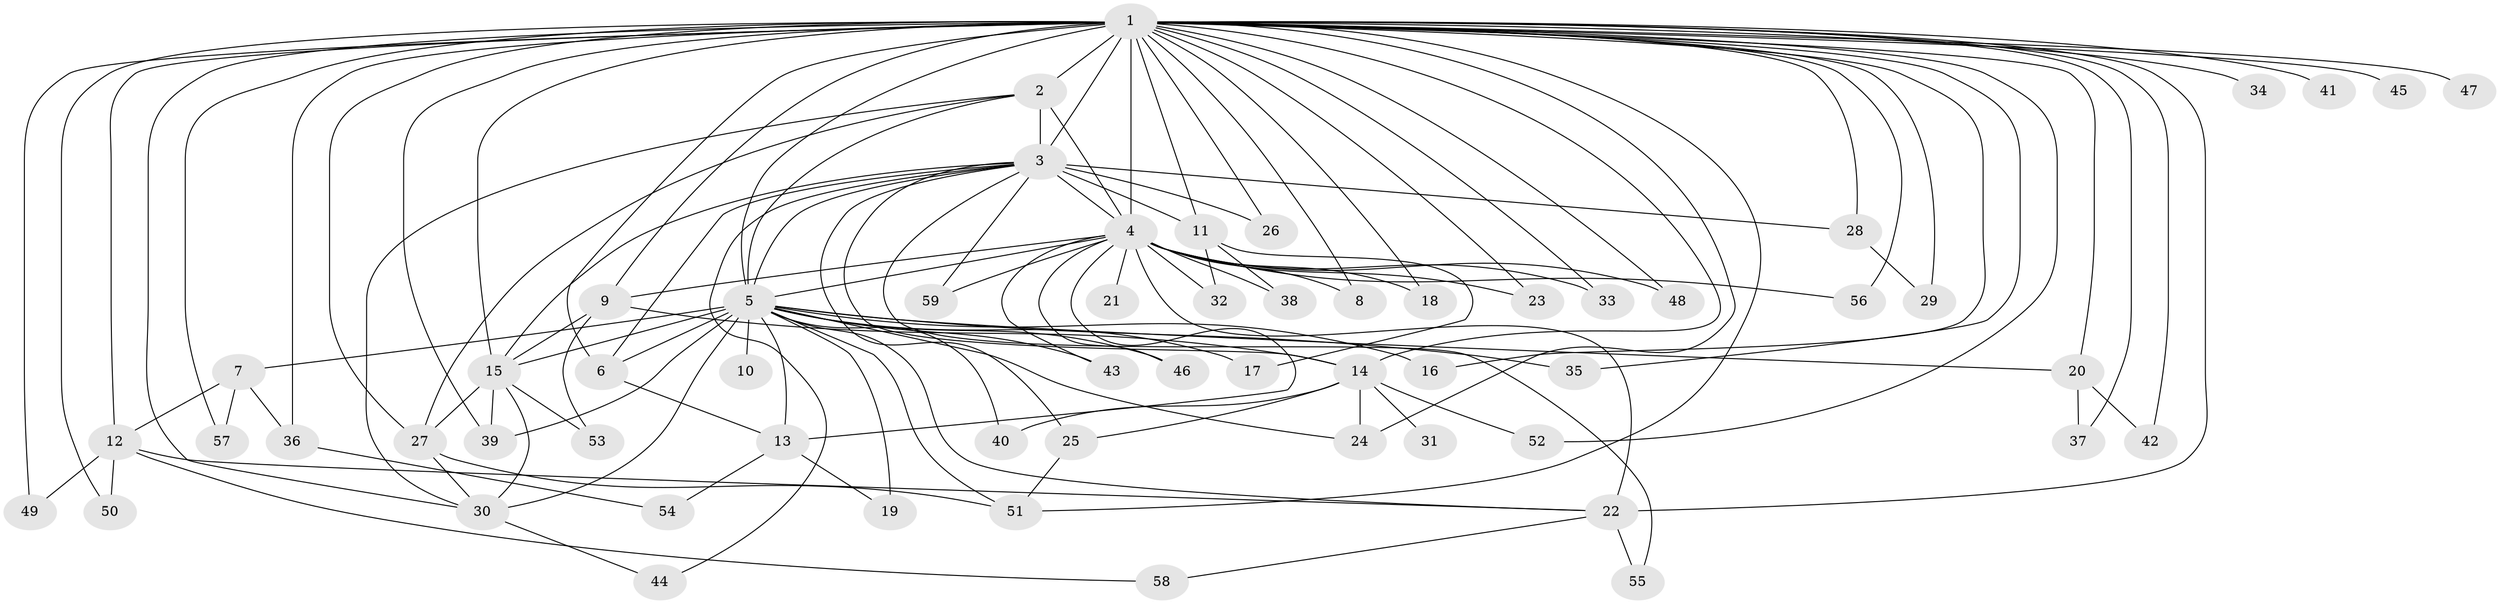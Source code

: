 // original degree distribution, {11: 0.00847457627118644, 15: 0.00847457627118644, 31: 0.00847457627118644, 22: 0.00847457627118644, 29: 0.00847457627118644, 21: 0.00847457627118644, 20: 0.00847457627118644, 30: 0.00847457627118644, 13: 0.00847457627118644, 23: 0.00847457627118644, 4: 0.0847457627118644, 5: 0.06779661016949153, 3: 0.16101694915254236, 2: 0.559322033898305, 6: 0.025423728813559324, 12: 0.00847457627118644, 8: 0.00847457627118644}
// Generated by graph-tools (version 1.1) at 2025/49/03/04/25 22:49:20]
// undirected, 59 vertices, 125 edges
graph export_dot {
  node [color=gray90,style=filled];
  1;
  2;
  3;
  4;
  5;
  6;
  7;
  8;
  9;
  10;
  11;
  12;
  13;
  14;
  15;
  16;
  17;
  18;
  19;
  20;
  21;
  22;
  23;
  24;
  25;
  26;
  27;
  28;
  29;
  30;
  31;
  32;
  33;
  34;
  35;
  36;
  37;
  38;
  39;
  40;
  41;
  42;
  43;
  44;
  45;
  46;
  47;
  48;
  49;
  50;
  51;
  52;
  53;
  54;
  55;
  56;
  57;
  58;
  59;
  1 -- 2 [weight=7.0];
  1 -- 3 [weight=11.0];
  1 -- 4 [weight=6.0];
  1 -- 5 [weight=7.0];
  1 -- 6 [weight=1.0];
  1 -- 8 [weight=1.0];
  1 -- 9 [weight=2.0];
  1 -- 11 [weight=1.0];
  1 -- 12 [weight=1.0];
  1 -- 14 [weight=2.0];
  1 -- 15 [weight=3.0];
  1 -- 16 [weight=1.0];
  1 -- 18 [weight=1.0];
  1 -- 20 [weight=2.0];
  1 -- 22 [weight=1.0];
  1 -- 23 [weight=1.0];
  1 -- 24 [weight=2.0];
  1 -- 26 [weight=3.0];
  1 -- 27 [weight=1.0];
  1 -- 28 [weight=3.0];
  1 -- 29 [weight=1.0];
  1 -- 30 [weight=1.0];
  1 -- 33 [weight=2.0];
  1 -- 34 [weight=3.0];
  1 -- 35 [weight=1.0];
  1 -- 36 [weight=2.0];
  1 -- 37 [weight=1.0];
  1 -- 39 [weight=1.0];
  1 -- 41 [weight=3.0];
  1 -- 42 [weight=1.0];
  1 -- 45 [weight=1.0];
  1 -- 47 [weight=1.0];
  1 -- 48 [weight=1.0];
  1 -- 49 [weight=1.0];
  1 -- 50 [weight=1.0];
  1 -- 51 [weight=1.0];
  1 -- 52 [weight=1.0];
  1 -- 56 [weight=1.0];
  1 -- 57 [weight=1.0];
  2 -- 3 [weight=2.0];
  2 -- 4 [weight=1.0];
  2 -- 5 [weight=1.0];
  2 -- 27 [weight=4.0];
  2 -- 30 [weight=1.0];
  3 -- 4 [weight=2.0];
  3 -- 5 [weight=3.0];
  3 -- 6 [weight=1.0];
  3 -- 11 [weight=2.0];
  3 -- 14 [weight=2.0];
  3 -- 15 [weight=1.0];
  3 -- 25 [weight=1.0];
  3 -- 26 [weight=1.0];
  3 -- 28 [weight=1.0];
  3 -- 44 [weight=1.0];
  3 -- 55 [weight=1.0];
  3 -- 59 [weight=1.0];
  4 -- 5 [weight=2.0];
  4 -- 8 [weight=2.0];
  4 -- 9 [weight=1.0];
  4 -- 13 [weight=1.0];
  4 -- 18 [weight=1.0];
  4 -- 21 [weight=1.0];
  4 -- 22 [weight=2.0];
  4 -- 23 [weight=1.0];
  4 -- 32 [weight=1.0];
  4 -- 33 [weight=1.0];
  4 -- 38 [weight=1.0];
  4 -- 43 [weight=1.0];
  4 -- 46 [weight=1.0];
  4 -- 48 [weight=1.0];
  4 -- 56 [weight=1.0];
  4 -- 59 [weight=1.0];
  5 -- 6 [weight=1.0];
  5 -- 7 [weight=1.0];
  5 -- 10 [weight=1.0];
  5 -- 13 [weight=2.0];
  5 -- 15 [weight=1.0];
  5 -- 16 [weight=1.0];
  5 -- 17 [weight=1.0];
  5 -- 19 [weight=1.0];
  5 -- 20 [weight=1.0];
  5 -- 22 [weight=1.0];
  5 -- 24 [weight=1.0];
  5 -- 30 [weight=1.0];
  5 -- 35 [weight=1.0];
  5 -- 39 [weight=1.0];
  5 -- 40 [weight=1.0];
  5 -- 43 [weight=1.0];
  5 -- 46 [weight=1.0];
  5 -- 51 [weight=1.0];
  6 -- 13 [weight=1.0];
  7 -- 12 [weight=1.0];
  7 -- 36 [weight=1.0];
  7 -- 57 [weight=1.0];
  9 -- 14 [weight=1.0];
  9 -- 15 [weight=1.0];
  9 -- 53 [weight=1.0];
  11 -- 17 [weight=1.0];
  11 -- 32 [weight=1.0];
  11 -- 38 [weight=1.0];
  12 -- 22 [weight=1.0];
  12 -- 49 [weight=1.0];
  12 -- 50 [weight=1.0];
  12 -- 58 [weight=1.0];
  13 -- 19 [weight=1.0];
  13 -- 54 [weight=1.0];
  14 -- 24 [weight=1.0];
  14 -- 25 [weight=1.0];
  14 -- 31 [weight=1.0];
  14 -- 40 [weight=1.0];
  14 -- 52 [weight=1.0];
  15 -- 27 [weight=2.0];
  15 -- 30 [weight=1.0];
  15 -- 39 [weight=1.0];
  15 -- 53 [weight=1.0];
  20 -- 37 [weight=1.0];
  20 -- 42 [weight=1.0];
  22 -- 55 [weight=1.0];
  22 -- 58 [weight=1.0];
  25 -- 51 [weight=1.0];
  27 -- 30 [weight=1.0];
  27 -- 51 [weight=1.0];
  28 -- 29 [weight=1.0];
  30 -- 44 [weight=1.0];
  36 -- 54 [weight=1.0];
}
